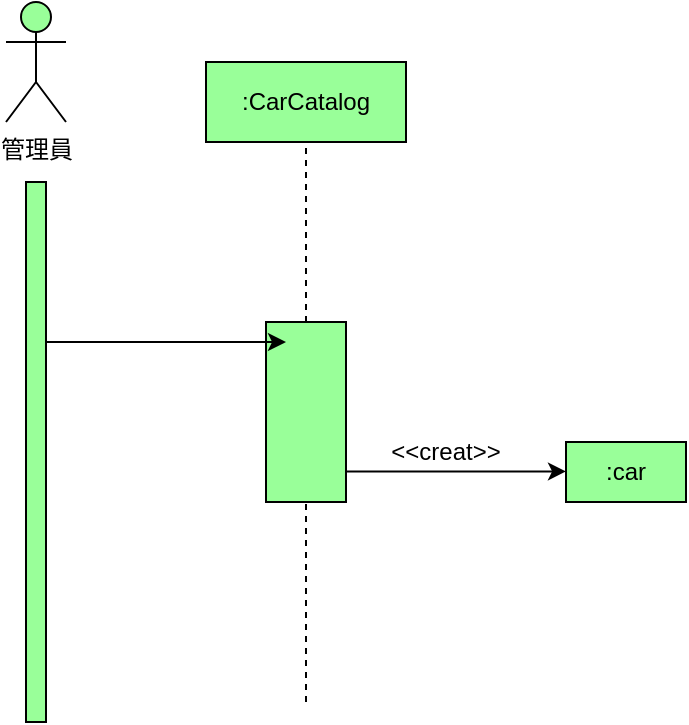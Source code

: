 <mxfile version="22.1.11" type="github">
  <diagram name="第1頁" id="ODr5Oq3Qae0H5ZAqwbWX">
    <mxGraphModel dx="464" dy="775" grid="1" gridSize="10" guides="1" tooltips="1" connect="1" arrows="1" fold="1" page="1" pageScale="1" pageWidth="827" pageHeight="1169" math="0" shadow="0">
      <root>
        <mxCell id="0" />
        <mxCell id="1" parent="0" />
        <mxCell id="9K9g447_CYGTgO_q9WbL-1" value="" style="rounded=0;whiteSpace=wrap;html=1;fillColor=#99FF99;" vertex="1" parent="1">
          <mxGeometry x="100" y="210" width="10" height="270" as="geometry" />
        </mxCell>
        <mxCell id="9K9g447_CYGTgO_q9WbL-2" value="管理員" style="shape=umlActor;verticalLabelPosition=bottom;verticalAlign=top;html=1;outlineConnect=0;fillColor=#99FF99;" vertex="1" parent="1">
          <mxGeometry x="90" y="120" width="30" height="60" as="geometry" />
        </mxCell>
        <mxCell id="9K9g447_CYGTgO_q9WbL-5" value="" style="rounded=0;whiteSpace=wrap;html=1;fillColor=#99FF99;" vertex="1" parent="1">
          <mxGeometry x="220" y="280" width="40" height="90" as="geometry" />
        </mxCell>
        <mxCell id="9K9g447_CYGTgO_q9WbL-6" value="" style="endArrow=classic;html=1;rounded=0;" edge="1" parent="1">
          <mxGeometry width="50" height="50" relative="1" as="geometry">
            <mxPoint x="110" y="290" as="sourcePoint" />
            <mxPoint x="230" y="290" as="targetPoint" />
          </mxGeometry>
        </mxCell>
        <mxCell id="9K9g447_CYGTgO_q9WbL-7" value=":CarCatalog" style="rounded=0;whiteSpace=wrap;html=1;fillColor=#99FF99;" vertex="1" parent="1">
          <mxGeometry x="190" y="150" width="100" height="40" as="geometry" />
        </mxCell>
        <mxCell id="9K9g447_CYGTgO_q9WbL-8" value="" style="endArrow=none;dashed=1;html=1;rounded=0;entryX=0.5;entryY=1;entryDx=0;entryDy=0;" edge="1" parent="1" target="9K9g447_CYGTgO_q9WbL-7">
          <mxGeometry width="50" height="50" relative="1" as="geometry">
            <mxPoint x="240" y="280" as="sourcePoint" />
            <mxPoint x="290" y="230" as="targetPoint" />
          </mxGeometry>
        </mxCell>
        <mxCell id="9K9g447_CYGTgO_q9WbL-9" value="" style="endArrow=none;dashed=1;html=1;rounded=0;entryX=0.5;entryY=1;entryDx=0;entryDy=0;" edge="1" parent="1" target="9K9g447_CYGTgO_q9WbL-5">
          <mxGeometry width="50" height="50" relative="1" as="geometry">
            <mxPoint x="240" y="470" as="sourcePoint" />
            <mxPoint x="270" y="400" as="targetPoint" />
          </mxGeometry>
        </mxCell>
        <mxCell id="9K9g447_CYGTgO_q9WbL-10" value="&amp;lt;&amp;lt;creat&amp;gt;&amp;gt;" style="text;strokeColor=none;align=center;fillColor=none;html=1;verticalAlign=middle;whiteSpace=wrap;rounded=0;" vertex="1" parent="1">
          <mxGeometry x="280" y="330" width="60" height="30" as="geometry" />
        </mxCell>
        <mxCell id="9K9g447_CYGTgO_q9WbL-11" value=":car" style="rounded=0;whiteSpace=wrap;html=1;fillColor=#99FF99;" vertex="1" parent="1">
          <mxGeometry x="370" y="340" width="60" height="30" as="geometry" />
        </mxCell>
        <mxCell id="9K9g447_CYGTgO_q9WbL-12" value="" style="endArrow=classic;html=1;rounded=0;" edge="1" parent="1">
          <mxGeometry width="50" height="50" relative="1" as="geometry">
            <mxPoint x="260" y="354.71" as="sourcePoint" />
            <mxPoint x="370" y="354.71" as="targetPoint" />
          </mxGeometry>
        </mxCell>
      </root>
    </mxGraphModel>
  </diagram>
</mxfile>
